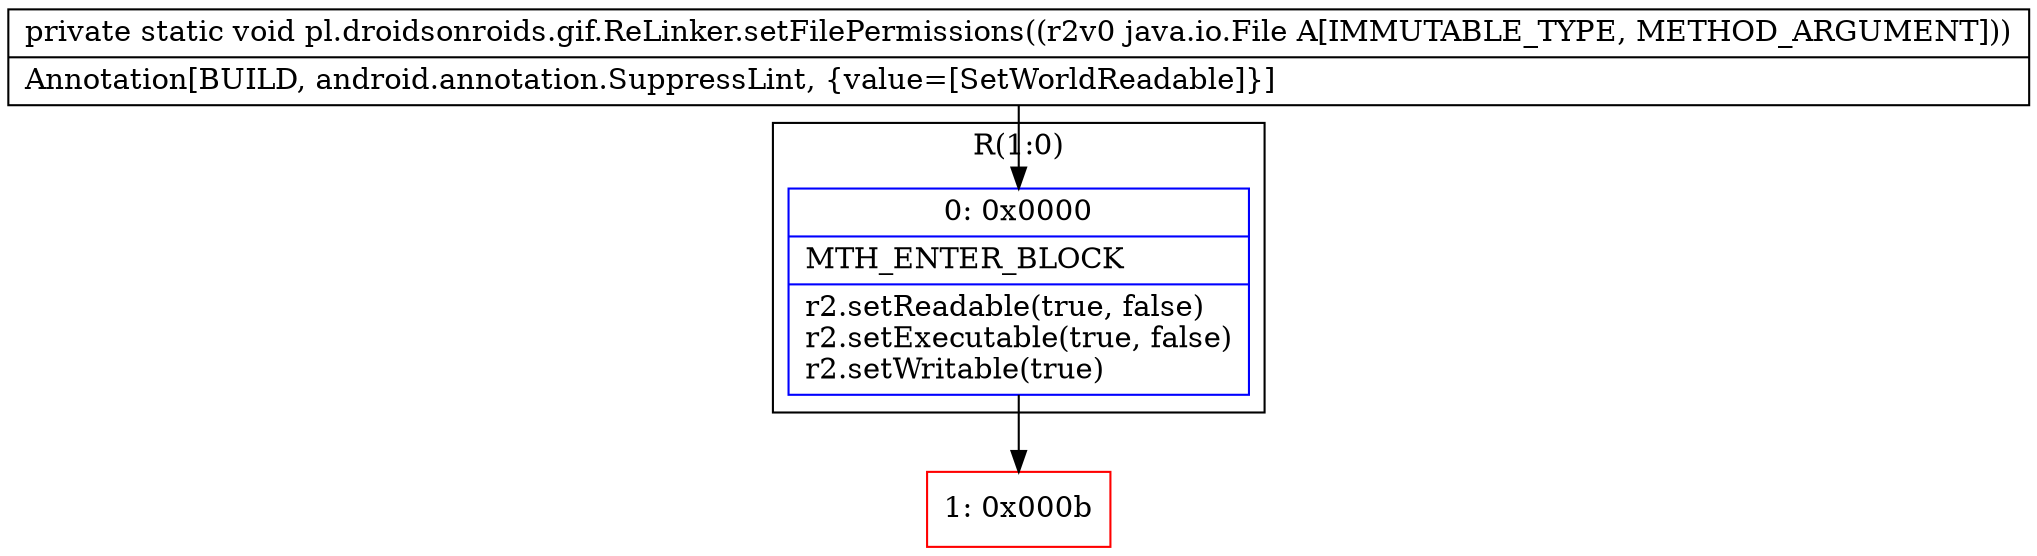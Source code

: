 digraph "CFG forpl.droidsonroids.gif.ReLinker.setFilePermissions(Ljava\/io\/File;)V" {
subgraph cluster_Region_293135966 {
label = "R(1:0)";
node [shape=record,color=blue];
Node_0 [shape=record,label="{0\:\ 0x0000|MTH_ENTER_BLOCK\l|r2.setReadable(true, false)\lr2.setExecutable(true, false)\lr2.setWritable(true)\l}"];
}
Node_1 [shape=record,color=red,label="{1\:\ 0x000b}"];
MethodNode[shape=record,label="{private static void pl.droidsonroids.gif.ReLinker.setFilePermissions((r2v0 java.io.File A[IMMUTABLE_TYPE, METHOD_ARGUMENT]))  | Annotation[BUILD, android.annotation.SuppressLint, \{value=[SetWorldReadable]\}]\l}"];
MethodNode -> Node_0;
Node_0 -> Node_1;
}

